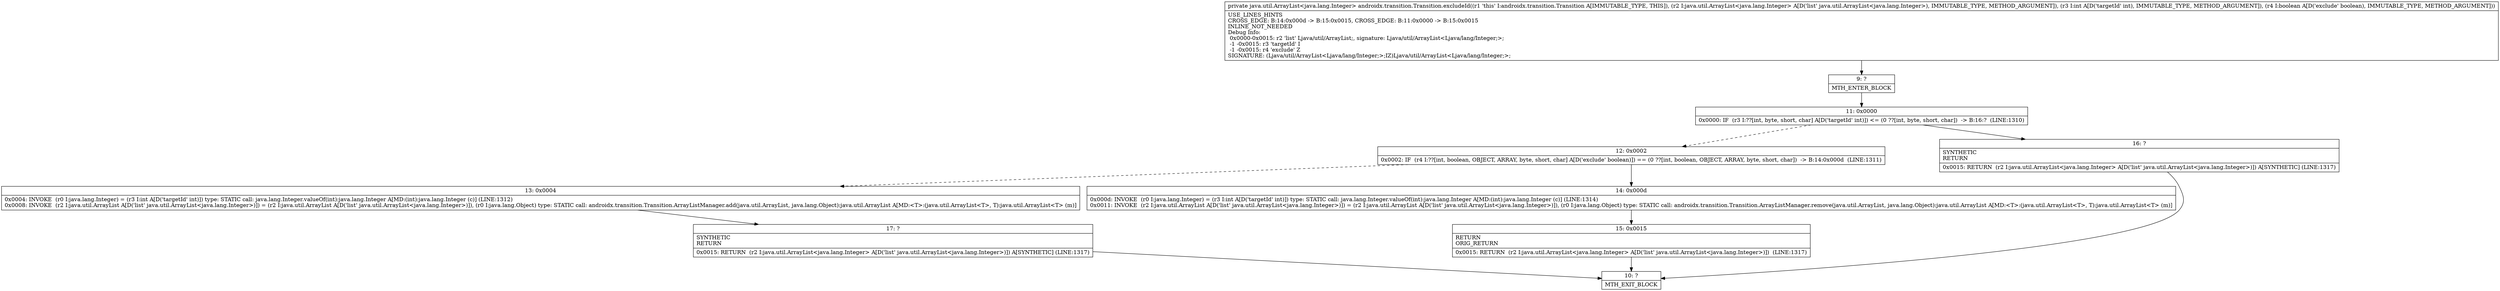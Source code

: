 digraph "CFG forandroidx.transition.Transition.excludeId(Ljava\/util\/ArrayList;IZ)Ljava\/util\/ArrayList;" {
Node_9 [shape=record,label="{9\:\ ?|MTH_ENTER_BLOCK\l}"];
Node_11 [shape=record,label="{11\:\ 0x0000|0x0000: IF  (r3 I:??[int, byte, short, char] A[D('targetId' int)]) \<= (0 ??[int, byte, short, char])  \-\> B:16:?  (LINE:1310)\l}"];
Node_12 [shape=record,label="{12\:\ 0x0002|0x0002: IF  (r4 I:??[int, boolean, OBJECT, ARRAY, byte, short, char] A[D('exclude' boolean)]) == (0 ??[int, boolean, OBJECT, ARRAY, byte, short, char])  \-\> B:14:0x000d  (LINE:1311)\l}"];
Node_13 [shape=record,label="{13\:\ 0x0004|0x0004: INVOKE  (r0 I:java.lang.Integer) = (r3 I:int A[D('targetId' int)]) type: STATIC call: java.lang.Integer.valueOf(int):java.lang.Integer A[MD:(int):java.lang.Integer (c)] (LINE:1312)\l0x0008: INVOKE  (r2 I:java.util.ArrayList A[D('list' java.util.ArrayList\<java.lang.Integer\>)]) = (r2 I:java.util.ArrayList A[D('list' java.util.ArrayList\<java.lang.Integer\>)]), (r0 I:java.lang.Object) type: STATIC call: androidx.transition.Transition.ArrayListManager.add(java.util.ArrayList, java.lang.Object):java.util.ArrayList A[MD:\<T\>:(java.util.ArrayList\<T\>, T):java.util.ArrayList\<T\> (m)]\l}"];
Node_17 [shape=record,label="{17\:\ ?|SYNTHETIC\lRETURN\l|0x0015: RETURN  (r2 I:java.util.ArrayList\<java.lang.Integer\> A[D('list' java.util.ArrayList\<java.lang.Integer\>)]) A[SYNTHETIC] (LINE:1317)\l}"];
Node_10 [shape=record,label="{10\:\ ?|MTH_EXIT_BLOCK\l}"];
Node_14 [shape=record,label="{14\:\ 0x000d|0x000d: INVOKE  (r0 I:java.lang.Integer) = (r3 I:int A[D('targetId' int)]) type: STATIC call: java.lang.Integer.valueOf(int):java.lang.Integer A[MD:(int):java.lang.Integer (c)] (LINE:1314)\l0x0011: INVOKE  (r2 I:java.util.ArrayList A[D('list' java.util.ArrayList\<java.lang.Integer\>)]) = (r2 I:java.util.ArrayList A[D('list' java.util.ArrayList\<java.lang.Integer\>)]), (r0 I:java.lang.Object) type: STATIC call: androidx.transition.Transition.ArrayListManager.remove(java.util.ArrayList, java.lang.Object):java.util.ArrayList A[MD:\<T\>:(java.util.ArrayList\<T\>, T):java.util.ArrayList\<T\> (m)]\l}"];
Node_15 [shape=record,label="{15\:\ 0x0015|RETURN\lORIG_RETURN\l|0x0015: RETURN  (r2 I:java.util.ArrayList\<java.lang.Integer\> A[D('list' java.util.ArrayList\<java.lang.Integer\>)])  (LINE:1317)\l}"];
Node_16 [shape=record,label="{16\:\ ?|SYNTHETIC\lRETURN\l|0x0015: RETURN  (r2 I:java.util.ArrayList\<java.lang.Integer\> A[D('list' java.util.ArrayList\<java.lang.Integer\>)]) A[SYNTHETIC] (LINE:1317)\l}"];
MethodNode[shape=record,label="{private java.util.ArrayList\<java.lang.Integer\> androidx.transition.Transition.excludeId((r1 'this' I:androidx.transition.Transition A[IMMUTABLE_TYPE, THIS]), (r2 I:java.util.ArrayList\<java.lang.Integer\> A[D('list' java.util.ArrayList\<java.lang.Integer\>), IMMUTABLE_TYPE, METHOD_ARGUMENT]), (r3 I:int A[D('targetId' int), IMMUTABLE_TYPE, METHOD_ARGUMENT]), (r4 I:boolean A[D('exclude' boolean), IMMUTABLE_TYPE, METHOD_ARGUMENT]))  | USE_LINES_HINTS\lCROSS_EDGE: B:14:0x000d \-\> B:15:0x0015, CROSS_EDGE: B:11:0x0000 \-\> B:15:0x0015\lINLINE_NOT_NEEDED\lDebug Info:\l  0x0000\-0x0015: r2 'list' Ljava\/util\/ArrayList;, signature: Ljava\/util\/ArrayList\<Ljava\/lang\/Integer;\>;\l  \-1 \-0x0015: r3 'targetId' I\l  \-1 \-0x0015: r4 'exclude' Z\lSIGNATURE: (Ljava\/util\/ArrayList\<Ljava\/lang\/Integer;\>;IZ)Ljava\/util\/ArrayList\<Ljava\/lang\/Integer;\>;\l}"];
MethodNode -> Node_9;Node_9 -> Node_11;
Node_11 -> Node_12[style=dashed];
Node_11 -> Node_16;
Node_12 -> Node_13[style=dashed];
Node_12 -> Node_14;
Node_13 -> Node_17;
Node_17 -> Node_10;
Node_14 -> Node_15;
Node_15 -> Node_10;
Node_16 -> Node_10;
}

